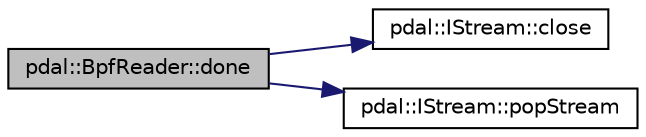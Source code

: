 digraph "pdal::BpfReader::done"
{
  edge [fontname="Helvetica",fontsize="10",labelfontname="Helvetica",labelfontsize="10"];
  node [fontname="Helvetica",fontsize="10",shape=record];
  rankdir="LR";
  Node1 [label="pdal::BpfReader::done",height=0.2,width=0.4,color="black", fillcolor="grey75", style="filled", fontcolor="black"];
  Node1 -> Node2 [color="midnightblue",fontsize="10",style="solid",fontname="Helvetica"];
  Node2 [label="pdal::IStream::close",height=0.2,width=0.4,color="black", fillcolor="white", style="filled",URL="$classpdal_1_1IStream.html#a9fad7520c2bc0c4e53b395e71afd76cb"];
  Node1 -> Node3 [color="midnightblue",fontsize="10",style="solid",fontname="Helvetica"];
  Node3 [label="pdal::IStream::popStream",height=0.2,width=0.4,color="black", fillcolor="white", style="filled",URL="$classpdal_1_1IStream.html#a4501b6a7fd24d2acb7285cd186236a1e"];
}
